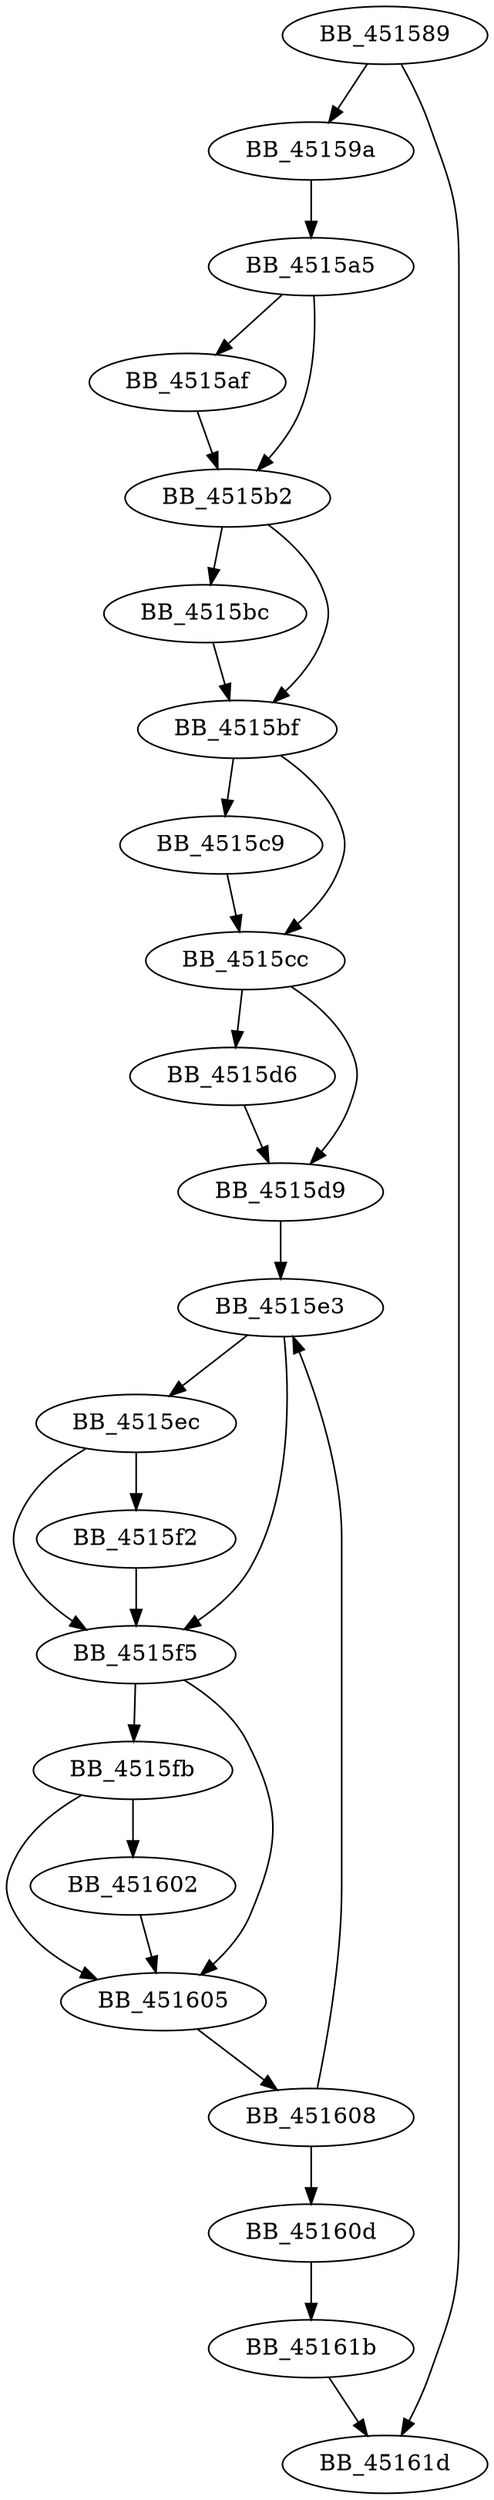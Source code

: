 DiGraph sub_451589{
BB_451589->BB_45159a
BB_451589->BB_45161d
BB_45159a->BB_4515a5
BB_4515a5->BB_4515af
BB_4515a5->BB_4515b2
BB_4515af->BB_4515b2
BB_4515b2->BB_4515bc
BB_4515b2->BB_4515bf
BB_4515bc->BB_4515bf
BB_4515bf->BB_4515c9
BB_4515bf->BB_4515cc
BB_4515c9->BB_4515cc
BB_4515cc->BB_4515d6
BB_4515cc->BB_4515d9
BB_4515d6->BB_4515d9
BB_4515d9->BB_4515e3
BB_4515e3->BB_4515ec
BB_4515e3->BB_4515f5
BB_4515ec->BB_4515f2
BB_4515ec->BB_4515f5
BB_4515f2->BB_4515f5
BB_4515f5->BB_4515fb
BB_4515f5->BB_451605
BB_4515fb->BB_451602
BB_4515fb->BB_451605
BB_451602->BB_451605
BB_451605->BB_451608
BB_451608->BB_4515e3
BB_451608->BB_45160d
BB_45160d->BB_45161b
BB_45161b->BB_45161d
}
